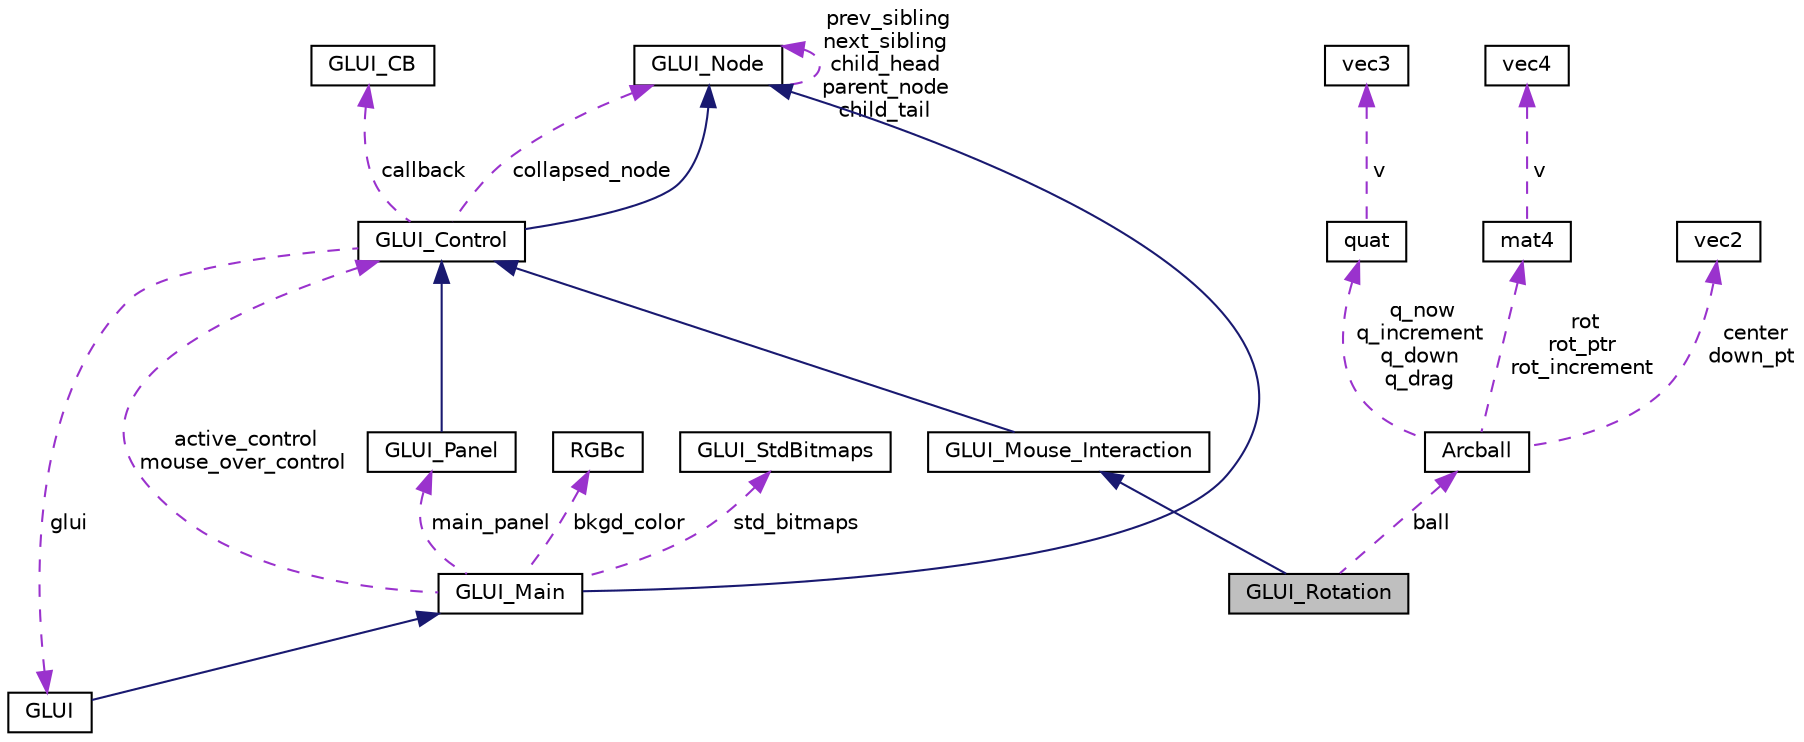digraph "GLUI_Rotation"
{
  edge [fontname="Helvetica",fontsize="10",labelfontname="Helvetica",labelfontsize="10"];
  node [fontname="Helvetica",fontsize="10",shape=record];
  Node1 [label="GLUI_Rotation",height=0.2,width=0.4,color="black", fillcolor="grey75", style="filled", fontcolor="black"];
  Node2 -> Node1 [dir="back",color="midnightblue",fontsize="10",style="solid",fontname="Helvetica"];
  Node2 [label="GLUI_Mouse_Interaction",height=0.2,width=0.4,color="black", fillcolor="white", style="filled",URL="$class_g_l_u_i___mouse___interaction.html"];
  Node3 -> Node2 [dir="back",color="midnightblue",fontsize="10",style="solid",fontname="Helvetica"];
  Node3 [label="GLUI_Control",height=0.2,width=0.4,color="black", fillcolor="white", style="filled",URL="$class_g_l_u_i___control.html"];
  Node4 -> Node3 [dir="back",color="midnightblue",fontsize="10",style="solid",fontname="Helvetica"];
  Node4 [label="GLUI_Node",height=0.2,width=0.4,color="black", fillcolor="white", style="filled",URL="$class_g_l_u_i___node.html"];
  Node4 -> Node4 [dir="back",color="darkorchid3",fontsize="10",style="dashed",label=" prev_sibling\nnext_sibling\nchild_head\nparent_node\nchild_tail" ,fontname="Helvetica"];
  Node4 -> Node3 [dir="back",color="darkorchid3",fontsize="10",style="dashed",label=" collapsed_node" ,fontname="Helvetica"];
  Node5 -> Node3 [dir="back",color="darkorchid3",fontsize="10",style="dashed",label=" callback" ,fontname="Helvetica"];
  Node5 [label="GLUI_CB",height=0.2,width=0.4,color="black", fillcolor="white", style="filled",URL="$class_g_l_u_i___c_b.html"];
  Node6 -> Node3 [dir="back",color="darkorchid3",fontsize="10",style="dashed",label=" glui" ,fontname="Helvetica"];
  Node6 [label="GLUI",height=0.2,width=0.4,color="black", fillcolor="white", style="filled",URL="$class_g_l_u_i.html"];
  Node7 -> Node6 [dir="back",color="midnightblue",fontsize="10",style="solid",fontname="Helvetica"];
  Node7 [label="GLUI_Main",height=0.2,width=0.4,color="black", fillcolor="white", style="filled",URL="$class_g_l_u_i___main.html"];
  Node4 -> Node7 [dir="back",color="midnightblue",fontsize="10",style="solid",fontname="Helvetica"];
  Node3 -> Node7 [dir="back",color="darkorchid3",fontsize="10",style="dashed",label=" active_control\nmouse_over_control" ,fontname="Helvetica"];
  Node8 -> Node7 [dir="back",color="darkorchid3",fontsize="10",style="dashed",label=" bkgd_color" ,fontname="Helvetica"];
  Node8 [label="RGBc",height=0.2,width=0.4,color="black", fillcolor="white", style="filled",URL="$class_r_g_bc.html"];
  Node9 -> Node7 [dir="back",color="darkorchid3",fontsize="10",style="dashed",label=" std_bitmaps" ,fontname="Helvetica"];
  Node9 [label="GLUI_StdBitmaps",height=0.2,width=0.4,color="black", fillcolor="white", style="filled",URL="$class_g_l_u_i___std_bitmaps.html"];
  Node10 -> Node7 [dir="back",color="darkorchid3",fontsize="10",style="dashed",label=" main_panel" ,fontname="Helvetica"];
  Node10 [label="GLUI_Panel",height=0.2,width=0.4,color="black", fillcolor="white", style="filled",URL="$class_g_l_u_i___panel.html"];
  Node3 -> Node10 [dir="back",color="midnightblue",fontsize="10",style="solid",fontname="Helvetica"];
  Node11 -> Node1 [dir="back",color="darkorchid3",fontsize="10",style="dashed",label=" ball" ,fontname="Helvetica"];
  Node11 [label="Arcball",height=0.2,width=0.4,color="black", fillcolor="white", style="filled",URL="$class_arcball.html"];
  Node12 -> Node11 [dir="back",color="darkorchid3",fontsize="10",style="dashed",label=" center\ndown_pt" ,fontname="Helvetica"];
  Node12 [label="vec2",height=0.2,width=0.4,color="black", fillcolor="white", style="filled",URL="$classvec2.html"];
  Node13 -> Node11 [dir="back",color="darkorchid3",fontsize="10",style="dashed",label=" q_now\nq_increment\nq_down\nq_drag" ,fontname="Helvetica"];
  Node13 [label="quat",height=0.2,width=0.4,color="black", fillcolor="white", style="filled",URL="$classquat.html"];
  Node14 -> Node13 [dir="back",color="darkorchid3",fontsize="10",style="dashed",label=" v" ,fontname="Helvetica"];
  Node14 [label="vec3",height=0.2,width=0.4,color="black", fillcolor="white", style="filled",URL="$classvec3.html"];
  Node15 -> Node11 [dir="back",color="darkorchid3",fontsize="10",style="dashed",label=" rot\nrot_ptr\nrot_increment" ,fontname="Helvetica"];
  Node15 [label="mat4",height=0.2,width=0.4,color="black", fillcolor="white", style="filled",URL="$classmat4.html"];
  Node16 -> Node15 [dir="back",color="darkorchid3",fontsize="10",style="dashed",label=" v" ,fontname="Helvetica"];
  Node16 [label="vec4",height=0.2,width=0.4,color="black", fillcolor="white", style="filled",URL="$classvec4.html"];
}
